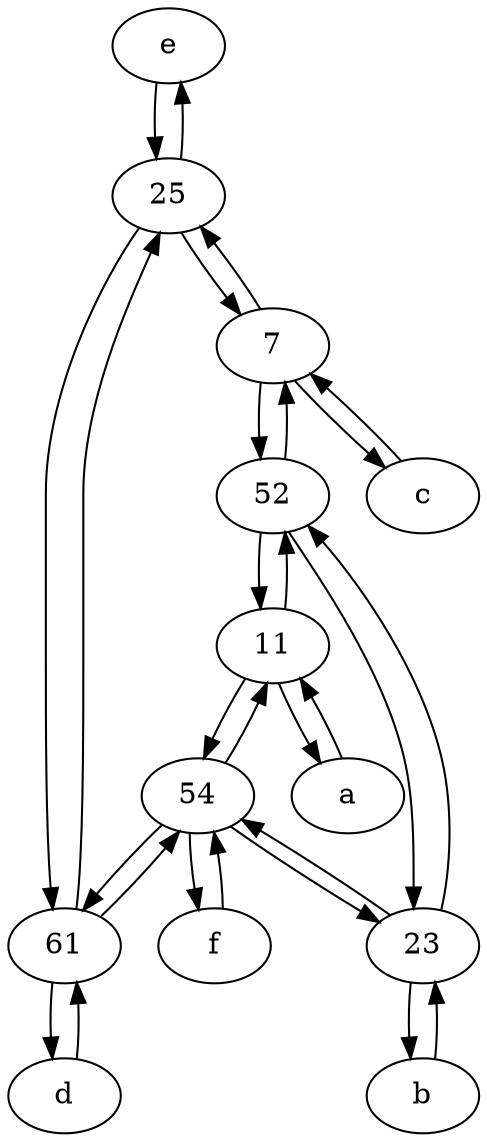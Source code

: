 digraph  {
	e [pos="30,50!"];
	54;
	11;
	f [pos="15,45!"];
	d [pos="20,30!"];
	61;
	b [pos="50,20!"];
	a [pos="40,10!"];
	7;
	23;
	25;
	52;
	c [pos="20,10!"];
	7 -> c;
	c -> 7;
	11 -> 54;
	23 -> 52;
	11 -> a;
	54 -> f;
	61 -> 54;
	61 -> d;
	25 -> e;
	11 -> 52;
	23 -> 54;
	f -> 54;
	25 -> 7;
	23 -> b;
	d -> 61;
	7 -> 52;
	b -> 23;
	e -> 25;
	54 -> 23;
	25 -> 61;
	61 -> 25;
	52 -> 23;
	52 -> 11;
	7 -> 25;
	a -> 11;
	54 -> 11;
	54 -> 61;
	52 -> 7;

	}